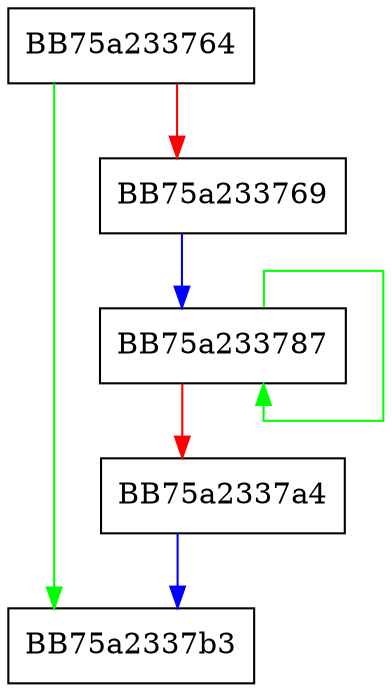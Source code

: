 digraph defrag_nomerge {
  node [shape="box"];
  graph [splines=ortho];
  BB75a233764 -> BB75a2337b3 [color="green"];
  BB75a233764 -> BB75a233769 [color="red"];
  BB75a233769 -> BB75a233787 [color="blue"];
  BB75a233787 -> BB75a233787 [color="green"];
  BB75a233787 -> BB75a2337a4 [color="red"];
  BB75a2337a4 -> BB75a2337b3 [color="blue"];
}